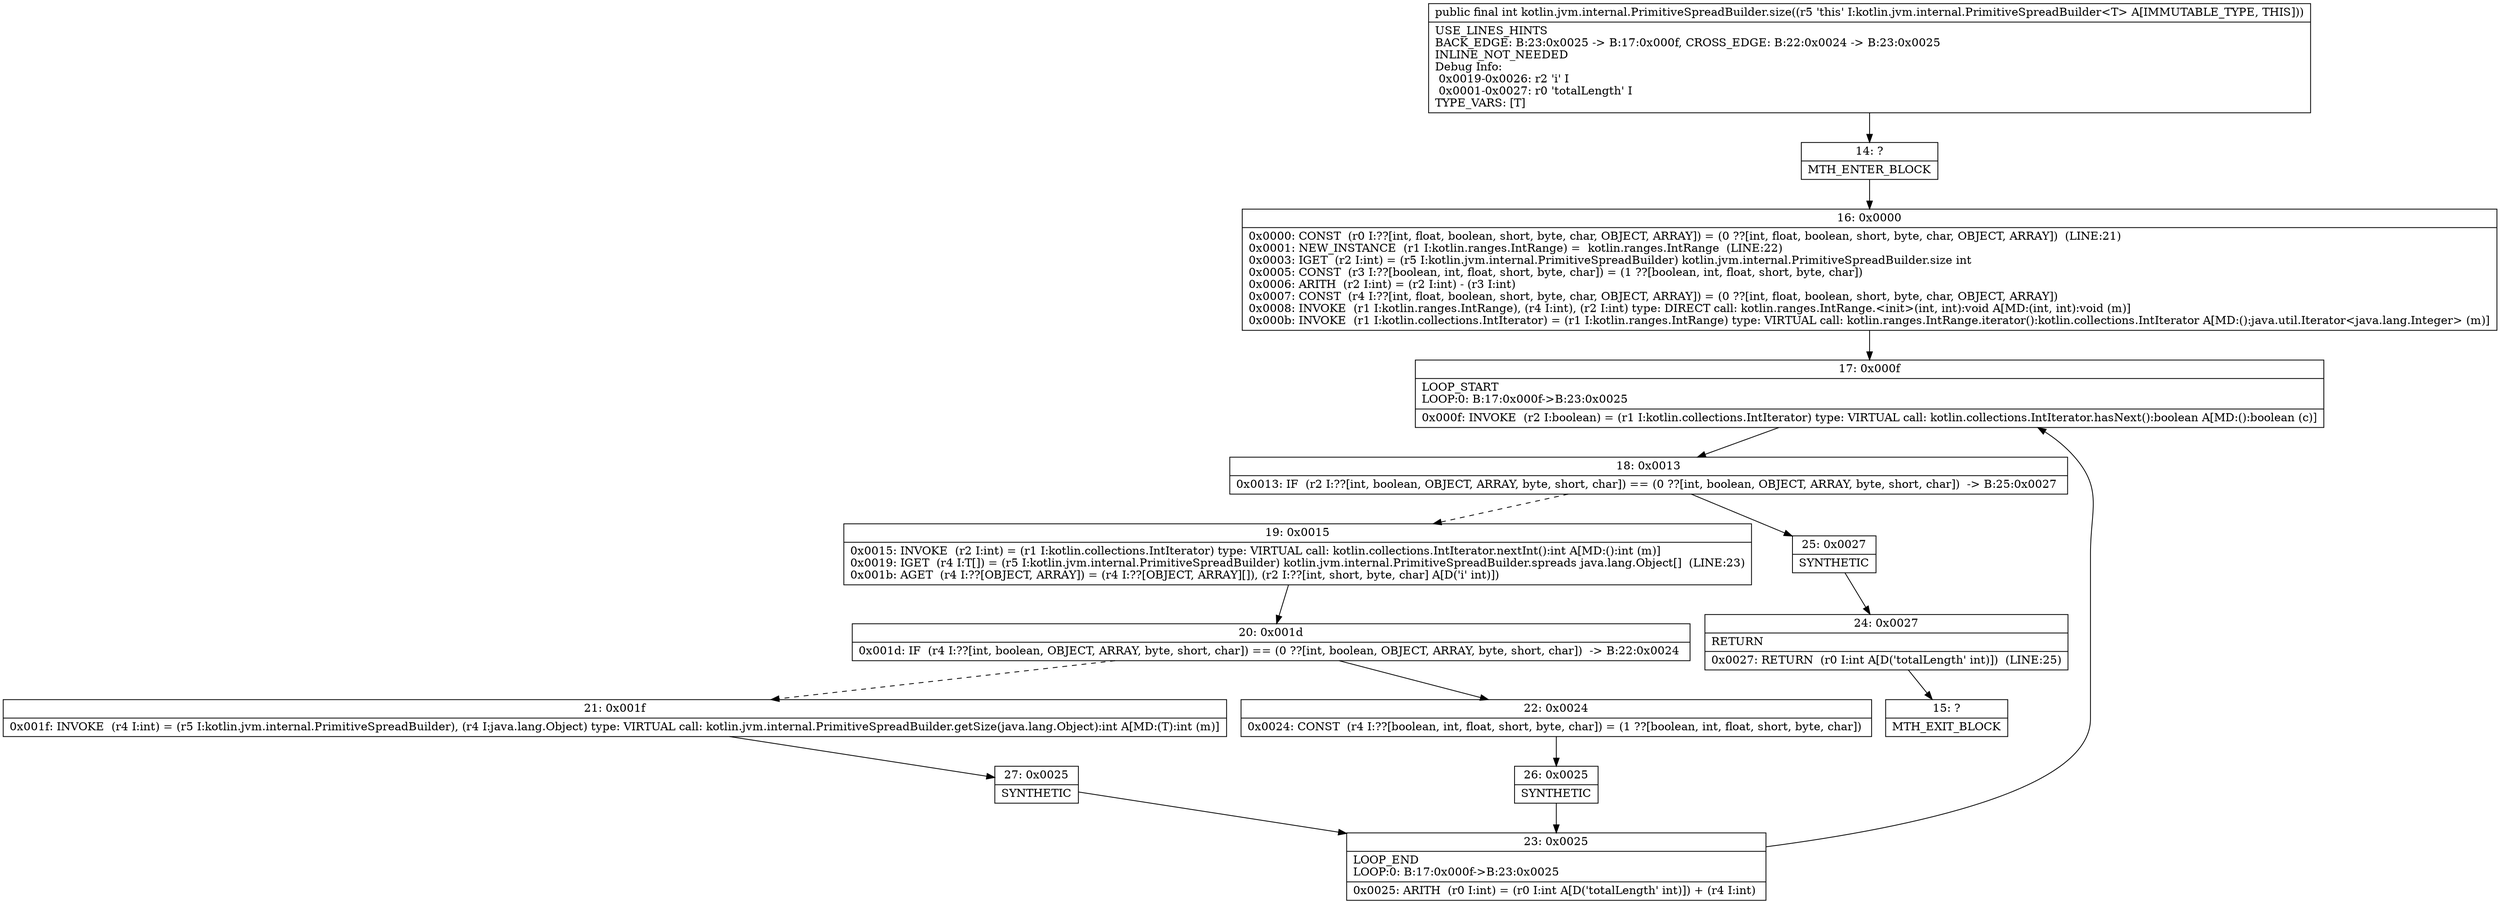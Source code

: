 digraph "CFG forkotlin.jvm.internal.PrimitiveSpreadBuilder.size()I" {
Node_14 [shape=record,label="{14\:\ ?|MTH_ENTER_BLOCK\l}"];
Node_16 [shape=record,label="{16\:\ 0x0000|0x0000: CONST  (r0 I:??[int, float, boolean, short, byte, char, OBJECT, ARRAY]) = (0 ??[int, float, boolean, short, byte, char, OBJECT, ARRAY])  (LINE:21)\l0x0001: NEW_INSTANCE  (r1 I:kotlin.ranges.IntRange) =  kotlin.ranges.IntRange  (LINE:22)\l0x0003: IGET  (r2 I:int) = (r5 I:kotlin.jvm.internal.PrimitiveSpreadBuilder) kotlin.jvm.internal.PrimitiveSpreadBuilder.size int \l0x0005: CONST  (r3 I:??[boolean, int, float, short, byte, char]) = (1 ??[boolean, int, float, short, byte, char]) \l0x0006: ARITH  (r2 I:int) = (r2 I:int) \- (r3 I:int) \l0x0007: CONST  (r4 I:??[int, float, boolean, short, byte, char, OBJECT, ARRAY]) = (0 ??[int, float, boolean, short, byte, char, OBJECT, ARRAY]) \l0x0008: INVOKE  (r1 I:kotlin.ranges.IntRange), (r4 I:int), (r2 I:int) type: DIRECT call: kotlin.ranges.IntRange.\<init\>(int, int):void A[MD:(int, int):void (m)]\l0x000b: INVOKE  (r1 I:kotlin.collections.IntIterator) = (r1 I:kotlin.ranges.IntRange) type: VIRTUAL call: kotlin.ranges.IntRange.iterator():kotlin.collections.IntIterator A[MD:():java.util.Iterator\<java.lang.Integer\> (m)]\l}"];
Node_17 [shape=record,label="{17\:\ 0x000f|LOOP_START\lLOOP:0: B:17:0x000f\-\>B:23:0x0025\l|0x000f: INVOKE  (r2 I:boolean) = (r1 I:kotlin.collections.IntIterator) type: VIRTUAL call: kotlin.collections.IntIterator.hasNext():boolean A[MD:():boolean (c)]\l}"];
Node_18 [shape=record,label="{18\:\ 0x0013|0x0013: IF  (r2 I:??[int, boolean, OBJECT, ARRAY, byte, short, char]) == (0 ??[int, boolean, OBJECT, ARRAY, byte, short, char])  \-\> B:25:0x0027 \l}"];
Node_19 [shape=record,label="{19\:\ 0x0015|0x0015: INVOKE  (r2 I:int) = (r1 I:kotlin.collections.IntIterator) type: VIRTUAL call: kotlin.collections.IntIterator.nextInt():int A[MD:():int (m)]\l0x0019: IGET  (r4 I:T[]) = (r5 I:kotlin.jvm.internal.PrimitiveSpreadBuilder) kotlin.jvm.internal.PrimitiveSpreadBuilder.spreads java.lang.Object[]  (LINE:23)\l0x001b: AGET  (r4 I:??[OBJECT, ARRAY]) = (r4 I:??[OBJECT, ARRAY][]), (r2 I:??[int, short, byte, char] A[D('i' int)]) \l}"];
Node_20 [shape=record,label="{20\:\ 0x001d|0x001d: IF  (r4 I:??[int, boolean, OBJECT, ARRAY, byte, short, char]) == (0 ??[int, boolean, OBJECT, ARRAY, byte, short, char])  \-\> B:22:0x0024 \l}"];
Node_21 [shape=record,label="{21\:\ 0x001f|0x001f: INVOKE  (r4 I:int) = (r5 I:kotlin.jvm.internal.PrimitiveSpreadBuilder), (r4 I:java.lang.Object) type: VIRTUAL call: kotlin.jvm.internal.PrimitiveSpreadBuilder.getSize(java.lang.Object):int A[MD:(T):int (m)]\l}"];
Node_27 [shape=record,label="{27\:\ 0x0025|SYNTHETIC\l}"];
Node_23 [shape=record,label="{23\:\ 0x0025|LOOP_END\lLOOP:0: B:17:0x000f\-\>B:23:0x0025\l|0x0025: ARITH  (r0 I:int) = (r0 I:int A[D('totalLength' int)]) + (r4 I:int) \l}"];
Node_22 [shape=record,label="{22\:\ 0x0024|0x0024: CONST  (r4 I:??[boolean, int, float, short, byte, char]) = (1 ??[boolean, int, float, short, byte, char]) \l}"];
Node_26 [shape=record,label="{26\:\ 0x0025|SYNTHETIC\l}"];
Node_25 [shape=record,label="{25\:\ 0x0027|SYNTHETIC\l}"];
Node_24 [shape=record,label="{24\:\ 0x0027|RETURN\l|0x0027: RETURN  (r0 I:int A[D('totalLength' int)])  (LINE:25)\l}"];
Node_15 [shape=record,label="{15\:\ ?|MTH_EXIT_BLOCK\l}"];
MethodNode[shape=record,label="{public final int kotlin.jvm.internal.PrimitiveSpreadBuilder.size((r5 'this' I:kotlin.jvm.internal.PrimitiveSpreadBuilder\<T\> A[IMMUTABLE_TYPE, THIS]))  | USE_LINES_HINTS\lBACK_EDGE: B:23:0x0025 \-\> B:17:0x000f, CROSS_EDGE: B:22:0x0024 \-\> B:23:0x0025\lINLINE_NOT_NEEDED\lDebug Info:\l  0x0019\-0x0026: r2 'i' I\l  0x0001\-0x0027: r0 'totalLength' I\lTYPE_VARS: [T]\l}"];
MethodNode -> Node_14;Node_14 -> Node_16;
Node_16 -> Node_17;
Node_17 -> Node_18;
Node_18 -> Node_19[style=dashed];
Node_18 -> Node_25;
Node_19 -> Node_20;
Node_20 -> Node_21[style=dashed];
Node_20 -> Node_22;
Node_21 -> Node_27;
Node_27 -> Node_23;
Node_23 -> Node_17;
Node_22 -> Node_26;
Node_26 -> Node_23;
Node_25 -> Node_24;
Node_24 -> Node_15;
}

